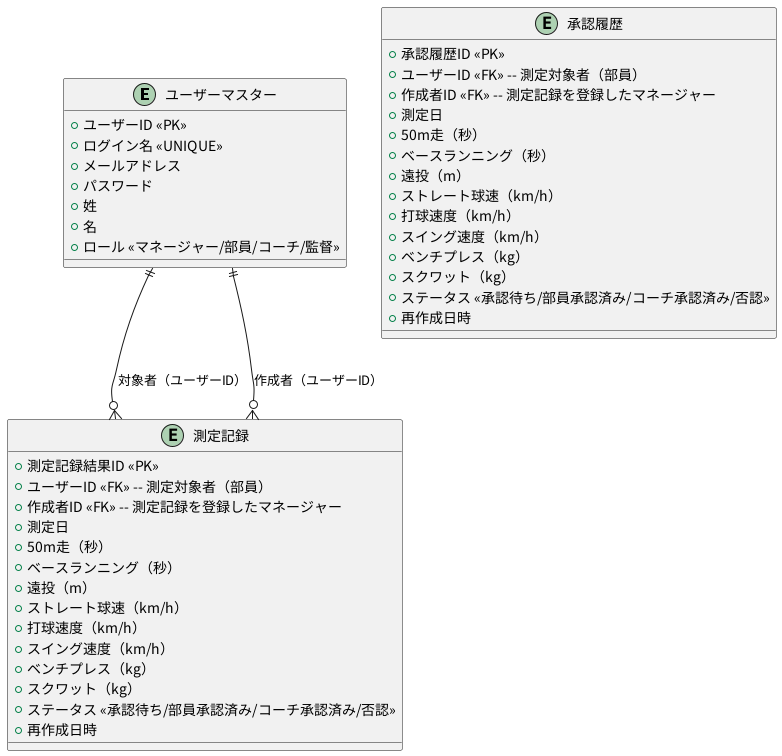 @startuml ER
skinparam defaultFontName "Noto Sans CJK JP"
entity "ユーザーマスター" as User {
  +ユーザーID <<PK>>
  +ログイン名 <<UNIQUE>>
  +メールアドレス
  +パスワード
  + 姓
  + 名
  +ロール <<マネージャー/部員/コーチ/監督>>
}

entity "測定記録" as Measurement {
  +測定記録結果ID <<PK>>
  +ユーザーID <<FK>> -- 測定対象者（部員）
  +作成者ID <<FK>> -- 測定記録を登録したマネージャー
  +測定日
  +50m走（秒）
  +ベースランニング（秒）
  +遠投（m）
  +ストレート球速（km/h）
  +打球速度（km/h）
  +スイング速度（km/h）
  +ベンチプレス（kg）
  +スクワット（kg）
  +ステータス <<承認待ち/部員承認済み/コーチ承認済み/否認>>
  +再作成日時
}

entity "承認履歴" as MeasurementApproval {
  +承認履歴ID <<PK>>
  +ユーザーID <<FK>> -- 測定対象者（部員）
  +作成者ID <<FK>> -- 測定記録を登録したマネージャー
  +測定日
  +50m走（秒）
  +ベースランニング（秒）
  +遠投（m）
  +ストレート球速（km/h）
  +打球速度（km/h）
  +スイング速度（km/h）
  +ベンチプレス（kg）
  +スクワット（kg）
  +ステータス <<承認待ち/部員承認済み/コーチ承認済み/否認>>
  +再作成日時
}

User ||--o{ Measurement : 対象者（ユーザーID）
User ||--o{ Measurement : 作成者（ユーザーID）

@enduml
